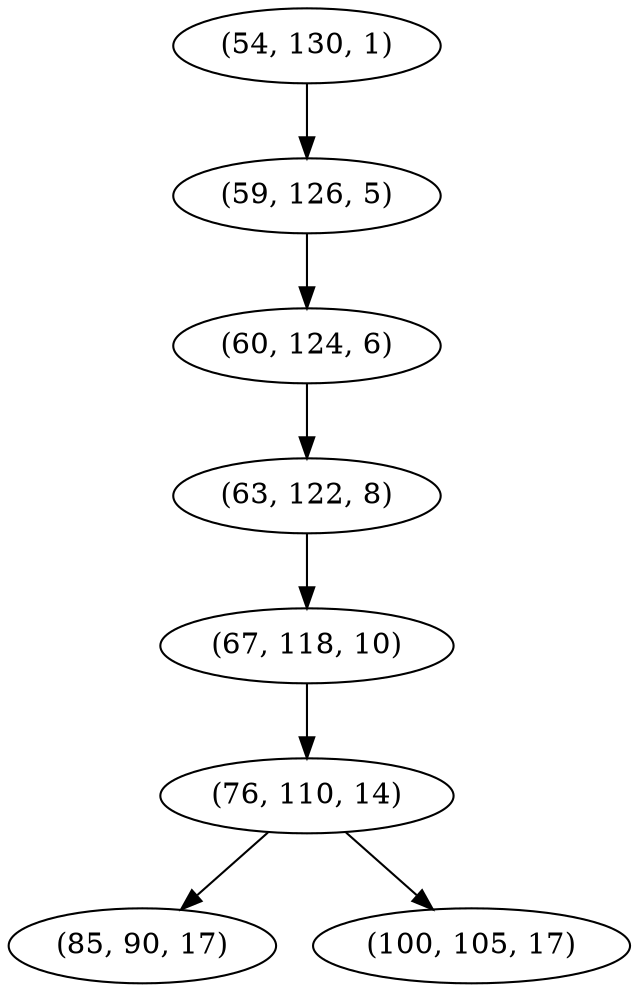 digraph tree {
    "(54, 130, 1)";
    "(59, 126, 5)";
    "(60, 124, 6)";
    "(63, 122, 8)";
    "(67, 118, 10)";
    "(76, 110, 14)";
    "(85, 90, 17)";
    "(100, 105, 17)";
    "(54, 130, 1)" -> "(59, 126, 5)";
    "(59, 126, 5)" -> "(60, 124, 6)";
    "(60, 124, 6)" -> "(63, 122, 8)";
    "(63, 122, 8)" -> "(67, 118, 10)";
    "(67, 118, 10)" -> "(76, 110, 14)";
    "(76, 110, 14)" -> "(85, 90, 17)";
    "(76, 110, 14)" -> "(100, 105, 17)";
}
